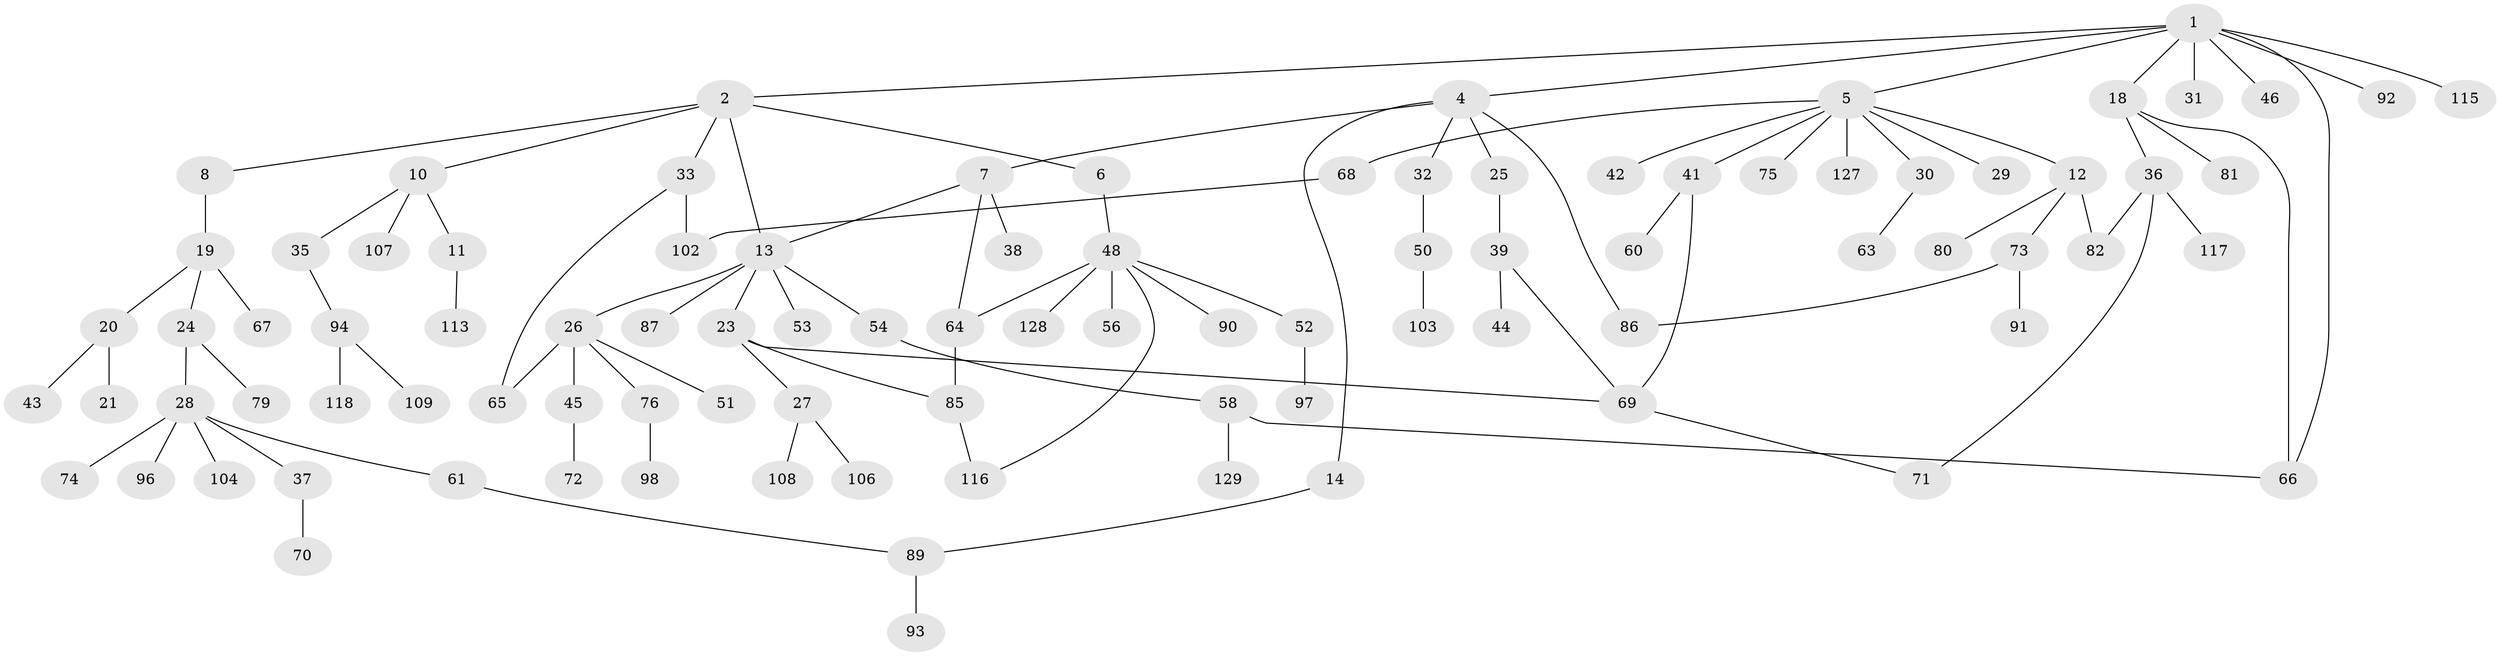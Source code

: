 // Generated by graph-tools (version 1.1) at 2025/51/02/27/25 19:51:39]
// undirected, 93 vertices, 106 edges
graph export_dot {
graph [start="1"]
  node [color=gray90,style=filled];
  1 [super="+9"];
  2 [super="+3"];
  4 [super="+15"];
  5 [super="+17"];
  6 [super="+16"];
  7 [super="+22"];
  8 [super="+88"];
  10 [super="+62"];
  11 [super="+111"];
  12 [super="+40"];
  13 [super="+55"];
  14 [super="+84"];
  18;
  19 [super="+95"];
  20;
  21 [super="+47"];
  23;
  24;
  25 [super="+34"];
  26;
  27 [super="+77"];
  28 [super="+130"];
  29;
  30 [super="+126"];
  31;
  32 [super="+49"];
  33;
  35;
  36 [super="+59"];
  37;
  38;
  39 [super="+105"];
  41;
  42;
  43;
  44;
  45;
  46;
  48 [super="+124"];
  50 [super="+78"];
  51 [super="+121"];
  52;
  53;
  54 [super="+57"];
  56;
  58 [super="+122"];
  60;
  61 [super="+125"];
  63;
  64 [super="+120"];
  65 [super="+112"];
  66;
  67;
  68;
  69 [super="+101"];
  70;
  71;
  72;
  73;
  74 [super="+83"];
  75 [super="+110"];
  76;
  79 [super="+119"];
  80;
  81;
  82;
  85 [super="+123"];
  86;
  87;
  89 [super="+100"];
  90;
  91;
  92;
  93;
  94 [super="+99"];
  96;
  97;
  98;
  102 [super="+114"];
  103;
  104;
  106;
  107;
  108;
  109;
  113;
  115;
  116;
  117;
  118;
  127;
  128;
  129;
  1 -- 2;
  1 -- 4;
  1 -- 5;
  1 -- 92;
  1 -- 115;
  1 -- 18;
  1 -- 66;
  1 -- 46;
  1 -- 31;
  2 -- 10;
  2 -- 33;
  2 -- 6;
  2 -- 8;
  2 -- 13;
  4 -- 7;
  4 -- 14;
  4 -- 25;
  4 -- 32;
  4 -- 86;
  5 -- 12;
  5 -- 68;
  5 -- 127;
  5 -- 41;
  5 -- 42;
  5 -- 75;
  5 -- 29;
  5 -- 30;
  6 -- 48;
  7 -- 38;
  7 -- 13;
  7 -- 64;
  8 -- 19 [weight=2];
  10 -- 11;
  10 -- 35;
  10 -- 107;
  11 -- 113;
  12 -- 73;
  12 -- 80;
  12 -- 82;
  13 -- 23;
  13 -- 26;
  13 -- 53;
  13 -- 54;
  13 -- 87;
  14 -- 89;
  18 -- 36;
  18 -- 66;
  18 -- 81;
  19 -- 20;
  19 -- 24;
  19 -- 67;
  20 -- 21;
  20 -- 43;
  23 -- 27;
  23 -- 69;
  23 -- 85;
  24 -- 28;
  24 -- 79;
  25 -- 39;
  26 -- 45;
  26 -- 51;
  26 -- 76;
  26 -- 65;
  27 -- 106;
  27 -- 108;
  28 -- 37;
  28 -- 61;
  28 -- 74;
  28 -- 96;
  28 -- 104;
  30 -- 63;
  32 -- 50;
  33 -- 65;
  33 -- 102;
  35 -- 94;
  36 -- 82;
  36 -- 117;
  36 -- 71;
  37 -- 70;
  39 -- 44;
  39 -- 69;
  41 -- 60;
  41 -- 69;
  45 -- 72;
  48 -- 52;
  48 -- 56;
  48 -- 64;
  48 -- 90;
  48 -- 116;
  48 -- 128;
  50 -- 103;
  52 -- 97;
  54 -- 58;
  58 -- 129;
  58 -- 66;
  61 -- 89;
  64 -- 85;
  68 -- 102;
  69 -- 71;
  73 -- 91;
  73 -- 86;
  76 -- 98;
  85 -- 116;
  89 -- 93;
  94 -- 109;
  94 -- 118;
}
